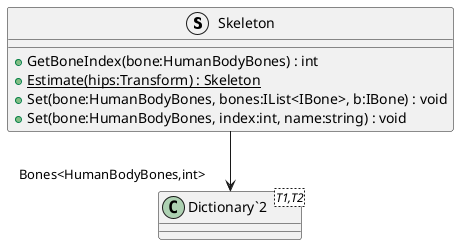 @startuml
struct Skeleton {
    + GetBoneIndex(bone:HumanBodyBones) : int
    + {static} Estimate(hips:Transform) : Skeleton
    + Set(bone:HumanBodyBones, bones:IList<IBone>, b:IBone) : void
    + Set(bone:HumanBodyBones, index:int, name:string) : void
}
class "Dictionary`2"<T1,T2> {
}
Skeleton --> "Bones<HumanBodyBones,int>" "Dictionary`2"
@enduml

